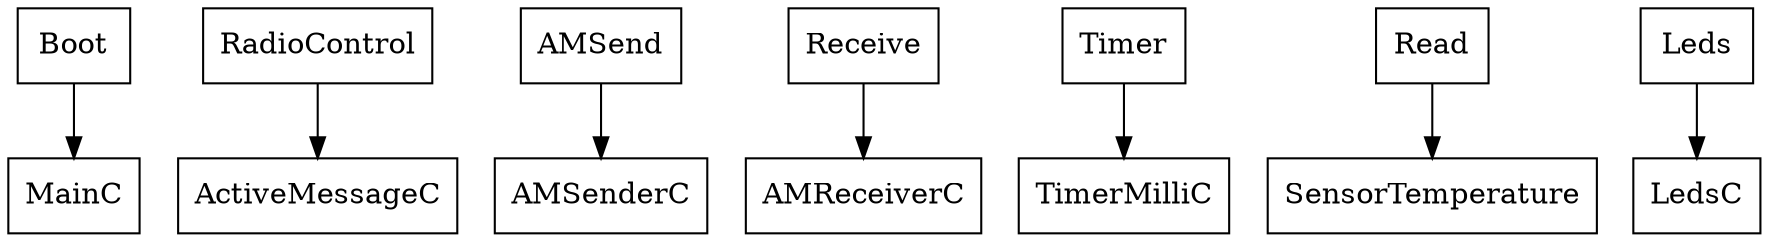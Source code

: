 digraph g{
compound = true

	node [
		shape = "box"
	]

	Boot -> MainC
	RadioControl -> ActiveMessageC
	AMSend -> AMSenderC
	Receive -> AMReceiverC
	Timer -> TimerMilliC
	Read -> SensorTemperature
	Leds -> LedsC
}
